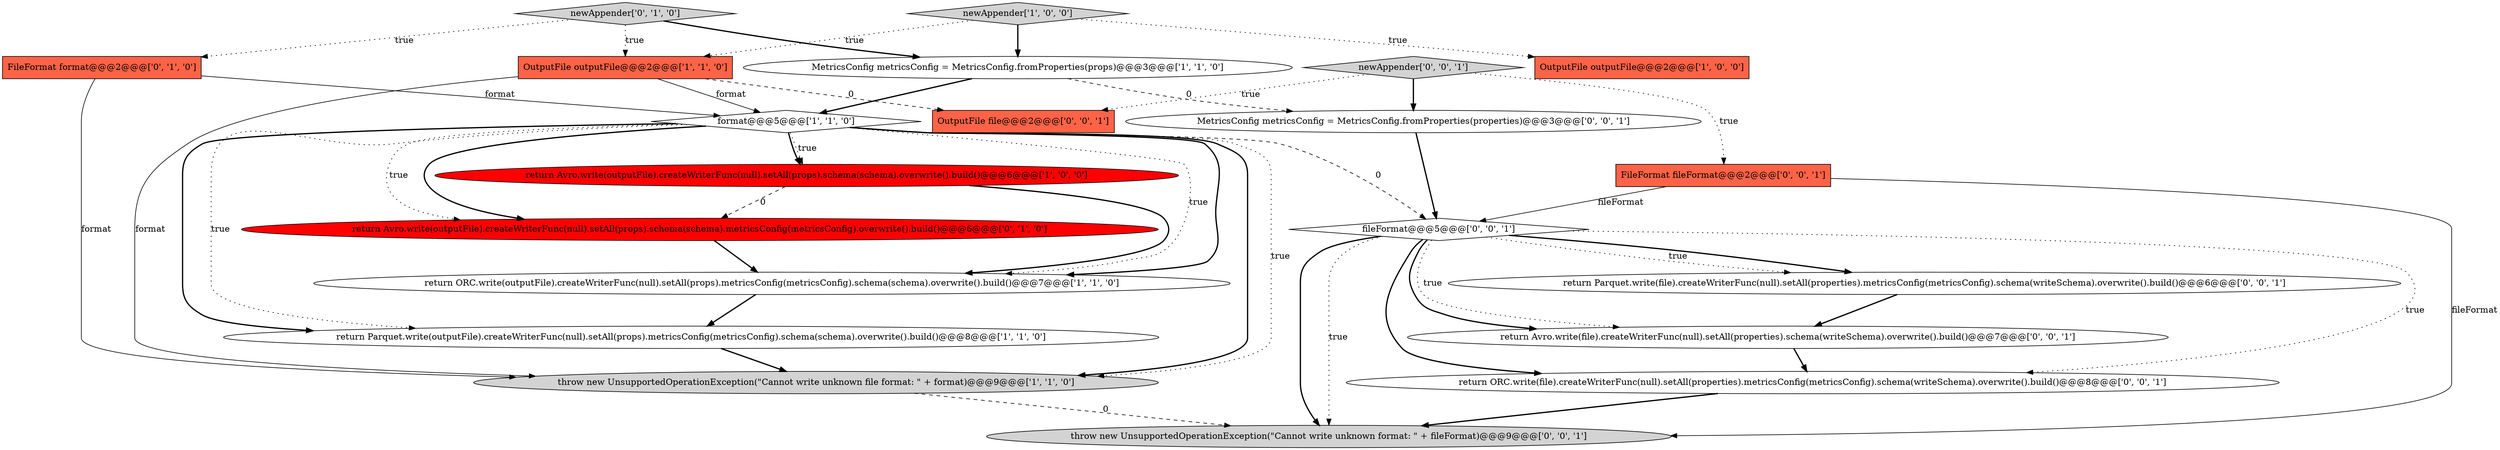 digraph {
13 [style = filled, label = "FileFormat fileFormat@@@2@@@['0', '0', '1']", fillcolor = tomato, shape = box image = "AAA0AAABBB3BBB"];
10 [style = filled, label = "return Avro.write(outputFile).createWriterFunc(null).setAll(props).schema(schema).metricsConfig(metricsConfig).overwrite().build()@@@6@@@['0', '1', '0']", fillcolor = red, shape = ellipse image = "AAA1AAABBB2BBB"];
14 [style = filled, label = "return Avro.write(file).createWriterFunc(null).setAll(properties).schema(writeSchema).overwrite().build()@@@7@@@['0', '0', '1']", fillcolor = white, shape = ellipse image = "AAA0AAABBB3BBB"];
4 [style = filled, label = "return Parquet.write(outputFile).createWriterFunc(null).setAll(props).metricsConfig(metricsConfig).schema(schema).overwrite().build()@@@8@@@['1', '1', '0']", fillcolor = white, shape = ellipse image = "AAA0AAABBB1BBB"];
15 [style = filled, label = "throw new UnsupportedOperationException(\"Cannot write unknown format: \" + fileFormat)@@@9@@@['0', '0', '1']", fillcolor = lightgray, shape = ellipse image = "AAA0AAABBB3BBB"];
1 [style = filled, label = "format@@@5@@@['1', '1', '0']", fillcolor = white, shape = diamond image = "AAA0AAABBB1BBB"];
17 [style = filled, label = "return Parquet.write(file).createWriterFunc(null).setAll(properties).metricsConfig(metricsConfig).schema(writeSchema).overwrite().build()@@@6@@@['0', '0', '1']", fillcolor = white, shape = ellipse image = "AAA0AAABBB3BBB"];
3 [style = filled, label = "return Avro.write(outputFile).createWriterFunc(null).setAll(props).schema(schema).overwrite().build()@@@6@@@['1', '0', '0']", fillcolor = red, shape = ellipse image = "AAA1AAABBB1BBB"];
9 [style = filled, label = "FileFormat format@@@2@@@['0', '1', '0']", fillcolor = tomato, shape = box image = "AAA0AAABBB2BBB"];
0 [style = filled, label = "OutputFile outputFile@@@2@@@['1', '0', '0']", fillcolor = tomato, shape = box image = "AAA0AAABBB1BBB"];
11 [style = filled, label = "newAppender['0', '1', '0']", fillcolor = lightgray, shape = diamond image = "AAA0AAABBB2BBB"];
8 [style = filled, label = "return ORC.write(outputFile).createWriterFunc(null).setAll(props).metricsConfig(metricsConfig).schema(schema).overwrite().build()@@@7@@@['1', '1', '0']", fillcolor = white, shape = ellipse image = "AAA0AAABBB1BBB"];
2 [style = filled, label = "MetricsConfig metricsConfig = MetricsConfig.fromProperties(props)@@@3@@@['1', '1', '0']", fillcolor = white, shape = ellipse image = "AAA0AAABBB1BBB"];
5 [style = filled, label = "newAppender['1', '0', '0']", fillcolor = lightgray, shape = diamond image = "AAA0AAABBB1BBB"];
12 [style = filled, label = "MetricsConfig metricsConfig = MetricsConfig.fromProperties(properties)@@@3@@@['0', '0', '1']", fillcolor = white, shape = ellipse image = "AAA0AAABBB3BBB"];
19 [style = filled, label = "newAppender['0', '0', '1']", fillcolor = lightgray, shape = diamond image = "AAA0AAABBB3BBB"];
6 [style = filled, label = "OutputFile outputFile@@@2@@@['1', '1', '0']", fillcolor = tomato, shape = box image = "AAA0AAABBB1BBB"];
7 [style = filled, label = "throw new UnsupportedOperationException(\"Cannot write unknown file format: \" + format)@@@9@@@['1', '1', '0']", fillcolor = lightgray, shape = ellipse image = "AAA0AAABBB1BBB"];
18 [style = filled, label = "OutputFile file@@@2@@@['0', '0', '1']", fillcolor = tomato, shape = box image = "AAA0AAABBB3BBB"];
16 [style = filled, label = "fileFormat@@@5@@@['0', '0', '1']", fillcolor = white, shape = diamond image = "AAA0AAABBB3BBB"];
20 [style = filled, label = "return ORC.write(file).createWriterFunc(null).setAll(properties).metricsConfig(metricsConfig).schema(writeSchema).overwrite().build()@@@8@@@['0', '0', '1']", fillcolor = white, shape = ellipse image = "AAA0AAABBB3BBB"];
9->7 [style = solid, label="format"];
16->15 [style = bold, label=""];
9->1 [style = solid, label="format"];
1->4 [style = bold, label=""];
1->8 [style = bold, label=""];
1->10 [style = dotted, label="true"];
19->12 [style = bold, label=""];
6->1 [style = solid, label="format"];
2->1 [style = bold, label=""];
16->17 [style = dotted, label="true"];
19->18 [style = dotted, label="true"];
1->3 [style = bold, label=""];
5->6 [style = dotted, label="true"];
16->20 [style = dotted, label="true"];
11->9 [style = dotted, label="true"];
12->16 [style = bold, label=""];
1->4 [style = dotted, label="true"];
16->17 [style = bold, label=""];
6->7 [style = solid, label="format"];
5->0 [style = dotted, label="true"];
19->13 [style = dotted, label="true"];
1->7 [style = bold, label=""];
11->2 [style = bold, label=""];
4->7 [style = bold, label=""];
6->18 [style = dashed, label="0"];
1->3 [style = dotted, label="true"];
1->7 [style = dotted, label="true"];
2->12 [style = dashed, label="0"];
5->2 [style = bold, label=""];
10->8 [style = bold, label=""];
17->14 [style = bold, label=""];
11->6 [style = dotted, label="true"];
1->16 [style = dashed, label="0"];
3->8 [style = bold, label=""];
16->14 [style = dotted, label="true"];
1->8 [style = dotted, label="true"];
7->15 [style = dashed, label="0"];
13->16 [style = solid, label="fileFormat"];
16->14 [style = bold, label=""];
3->10 [style = dashed, label="0"];
8->4 [style = bold, label=""];
1->10 [style = bold, label=""];
16->20 [style = bold, label=""];
20->15 [style = bold, label=""];
13->15 [style = solid, label="fileFormat"];
14->20 [style = bold, label=""];
16->15 [style = dotted, label="true"];
}
